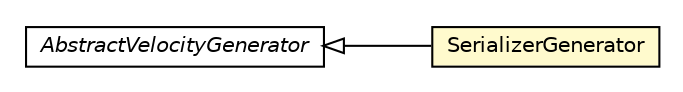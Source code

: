 #!/usr/local/bin/dot
#
# Class diagram 
# Generated by UMLGraph version R5_6-24-gf6e263 (http://www.umlgraph.org/)
#

digraph G {
	edge [fontname="Helvetica",fontsize=10,labelfontname="Helvetica",labelfontsize=10];
	node [fontname="Helvetica",fontsize=10,shape=plaintext];
	nodesep=0.25;
	ranksep=0.5;
	rankdir=LR;
	// com.gwtplatform.dispatch.rebind.SerializerGenerator
	c361108 [label=<<table title="com.gwtplatform.dispatch.rebind.SerializerGenerator" border="0" cellborder="1" cellspacing="0" cellpadding="2" port="p" bgcolor="lemonChiffon" href="./SerializerGenerator.html">
		<tr><td><table border="0" cellspacing="0" cellpadding="1">
<tr><td align="center" balign="center"> SerializerGenerator </td></tr>
		</table></td></tr>
		</table>>, URL="./SerializerGenerator.html", fontname="Helvetica", fontcolor="black", fontsize=10.0];
	// com.gwtplatform.dispatch.rebind.AbstractVelocityGenerator
	c361116 [label=<<table title="com.gwtplatform.dispatch.rebind.AbstractVelocityGenerator" border="0" cellborder="1" cellspacing="0" cellpadding="2" port="p" href="./AbstractVelocityGenerator.html">
		<tr><td><table border="0" cellspacing="0" cellpadding="1">
<tr><td align="center" balign="center"><font face="Helvetica-Oblique"> AbstractVelocityGenerator </font></td></tr>
		</table></td></tr>
		</table>>, URL="./AbstractVelocityGenerator.html", fontname="Helvetica", fontcolor="black", fontsize=10.0];
	//com.gwtplatform.dispatch.rebind.SerializerGenerator extends com.gwtplatform.dispatch.rebind.AbstractVelocityGenerator
	c361116:p -> c361108:p [dir=back,arrowtail=empty];
}

